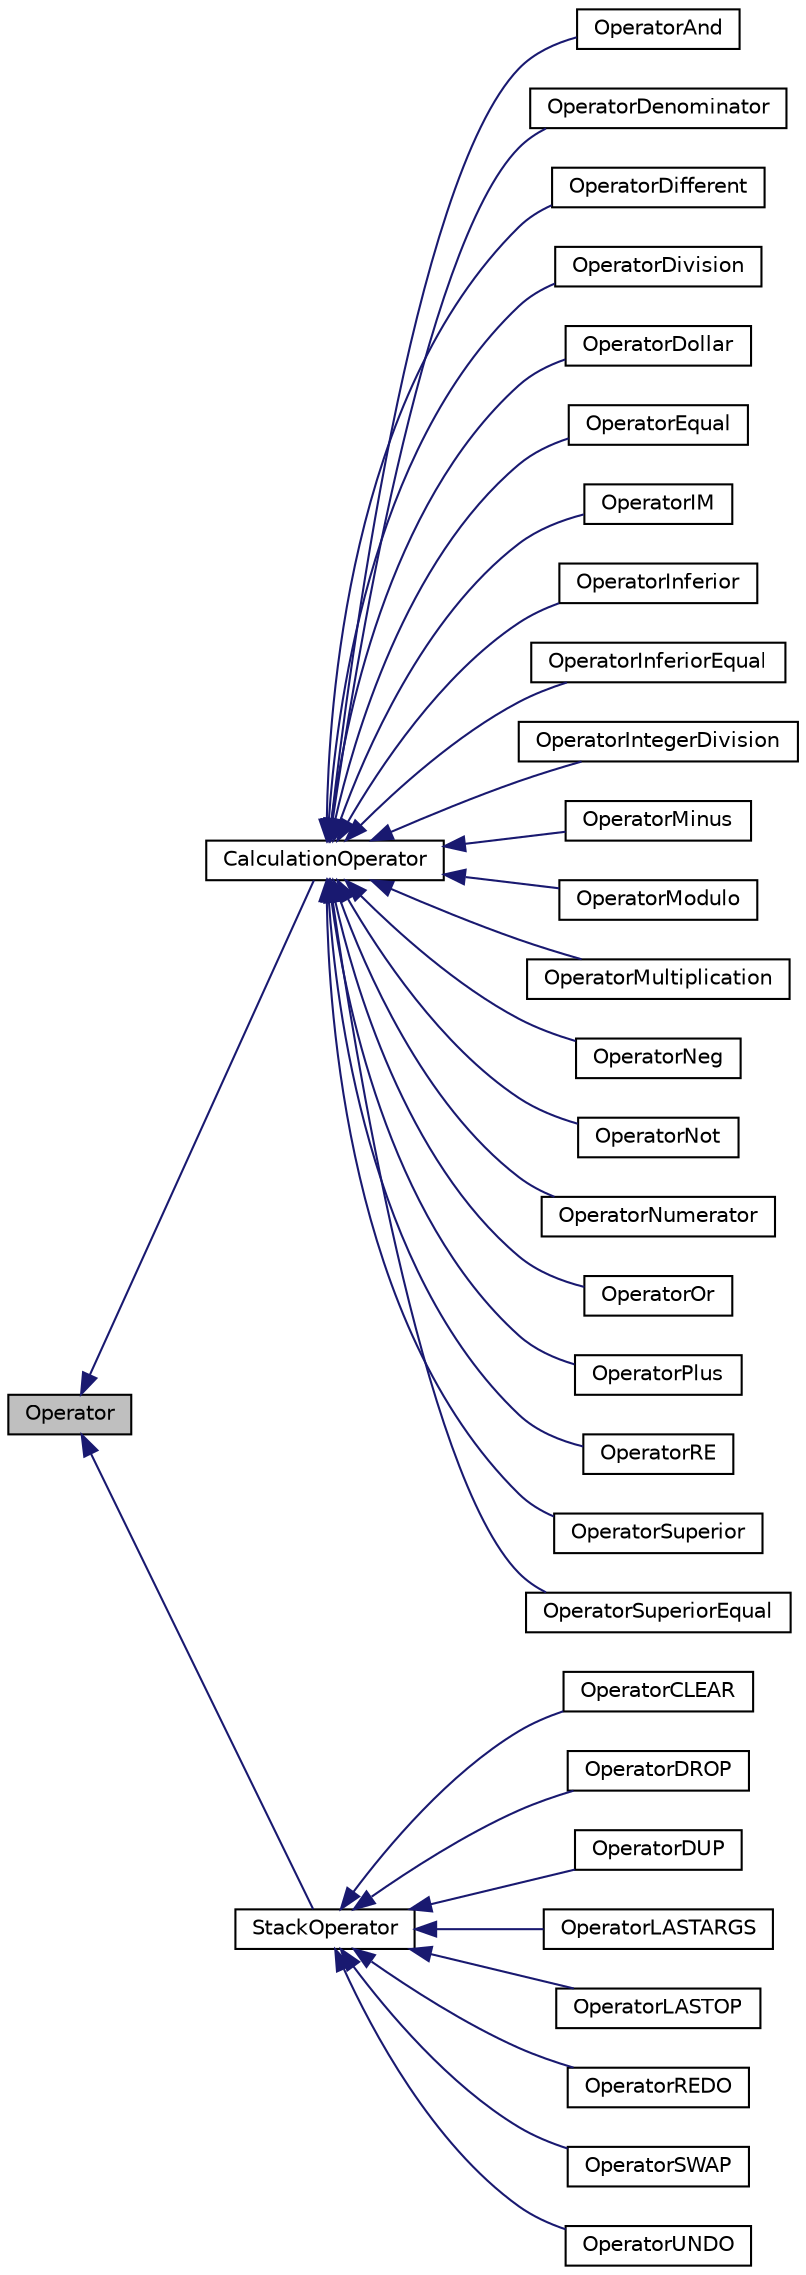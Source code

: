 digraph "Operator"
{
  edge [fontname="Helvetica",fontsize="10",labelfontname="Helvetica",labelfontsize="10"];
  node [fontname="Helvetica",fontsize="10",shape=record];
  rankdir="LR";
  Node1 [label="Operator",height=0.2,width=0.4,color="black", fillcolor="grey75", style="filled", fontcolor="black"];
  Node1 -> Node2 [dir="back",color="midnightblue",fontsize="10",style="solid",fontname="Helvetica"];
  Node2 [label="CalculationOperator",height=0.2,width=0.4,color="black", fillcolor="white", style="filled",URL="$class_calculation_operator.html"];
  Node2 -> Node3 [dir="back",color="midnightblue",fontsize="10",style="solid",fontname="Helvetica"];
  Node3 [label="OperatorAnd",height=0.2,width=0.4,color="black", fillcolor="white", style="filled",URL="$class_operator_and.html"];
  Node2 -> Node4 [dir="back",color="midnightblue",fontsize="10",style="solid",fontname="Helvetica"];
  Node4 [label="OperatorDenominator",height=0.2,width=0.4,color="black", fillcolor="white", style="filled",URL="$class_operator_denominator.html"];
  Node2 -> Node5 [dir="back",color="midnightblue",fontsize="10",style="solid",fontname="Helvetica"];
  Node5 [label="OperatorDifferent",height=0.2,width=0.4,color="black", fillcolor="white", style="filled",URL="$class_operator_different.html"];
  Node2 -> Node6 [dir="back",color="midnightblue",fontsize="10",style="solid",fontname="Helvetica"];
  Node6 [label="OperatorDivision",height=0.2,width=0.4,color="black", fillcolor="white", style="filled",URL="$class_operator_division.html"];
  Node2 -> Node7 [dir="back",color="midnightblue",fontsize="10",style="solid",fontname="Helvetica"];
  Node7 [label="OperatorDollar",height=0.2,width=0.4,color="black", fillcolor="white", style="filled",URL="$class_operator_dollar.html"];
  Node2 -> Node8 [dir="back",color="midnightblue",fontsize="10",style="solid",fontname="Helvetica"];
  Node8 [label="OperatorEqual",height=0.2,width=0.4,color="black", fillcolor="white", style="filled",URL="$class_operator_equal.html"];
  Node2 -> Node9 [dir="back",color="midnightblue",fontsize="10",style="solid",fontname="Helvetica"];
  Node9 [label="OperatorIM",height=0.2,width=0.4,color="black", fillcolor="white", style="filled",URL="$class_operator_i_m.html"];
  Node2 -> Node10 [dir="back",color="midnightblue",fontsize="10",style="solid",fontname="Helvetica"];
  Node10 [label="OperatorInferior",height=0.2,width=0.4,color="black", fillcolor="white", style="filled",URL="$class_operator_inferior.html"];
  Node2 -> Node11 [dir="back",color="midnightblue",fontsize="10",style="solid",fontname="Helvetica"];
  Node11 [label="OperatorInferiorEqual",height=0.2,width=0.4,color="black", fillcolor="white", style="filled",URL="$class_operator_inferior_equal.html"];
  Node2 -> Node12 [dir="back",color="midnightblue",fontsize="10",style="solid",fontname="Helvetica"];
  Node12 [label="OperatorIntegerDivision",height=0.2,width=0.4,color="black", fillcolor="white", style="filled",URL="$class_operator_integer_division.html"];
  Node2 -> Node13 [dir="back",color="midnightblue",fontsize="10",style="solid",fontname="Helvetica"];
  Node13 [label="OperatorMinus",height=0.2,width=0.4,color="black", fillcolor="white", style="filled",URL="$class_operator_minus.html"];
  Node2 -> Node14 [dir="back",color="midnightblue",fontsize="10",style="solid",fontname="Helvetica"];
  Node14 [label="OperatorModulo",height=0.2,width=0.4,color="black", fillcolor="white", style="filled",URL="$class_operator_modulo.html"];
  Node2 -> Node15 [dir="back",color="midnightblue",fontsize="10",style="solid",fontname="Helvetica"];
  Node15 [label="OperatorMultiplication",height=0.2,width=0.4,color="black", fillcolor="white", style="filled",URL="$class_operator_multiplication.html"];
  Node2 -> Node16 [dir="back",color="midnightblue",fontsize="10",style="solid",fontname="Helvetica"];
  Node16 [label="OperatorNeg",height=0.2,width=0.4,color="black", fillcolor="white", style="filled",URL="$class_operator_neg.html"];
  Node2 -> Node17 [dir="back",color="midnightblue",fontsize="10",style="solid",fontname="Helvetica"];
  Node17 [label="OperatorNot",height=0.2,width=0.4,color="black", fillcolor="white", style="filled",URL="$class_operator_not.html"];
  Node2 -> Node18 [dir="back",color="midnightblue",fontsize="10",style="solid",fontname="Helvetica"];
  Node18 [label="OperatorNumerator",height=0.2,width=0.4,color="black", fillcolor="white", style="filled",URL="$class_operator_numerator.html"];
  Node2 -> Node19 [dir="back",color="midnightblue",fontsize="10",style="solid",fontname="Helvetica"];
  Node19 [label="OperatorOr",height=0.2,width=0.4,color="black", fillcolor="white", style="filled",URL="$class_operator_or.html"];
  Node2 -> Node20 [dir="back",color="midnightblue",fontsize="10",style="solid",fontname="Helvetica"];
  Node20 [label="OperatorPlus",height=0.2,width=0.4,color="black", fillcolor="white", style="filled",URL="$class_operator_plus.html"];
  Node2 -> Node21 [dir="back",color="midnightblue",fontsize="10",style="solid",fontname="Helvetica"];
  Node21 [label="OperatorRE",height=0.2,width=0.4,color="black", fillcolor="white", style="filled",URL="$class_operator_r_e.html"];
  Node2 -> Node22 [dir="back",color="midnightblue",fontsize="10",style="solid",fontname="Helvetica"];
  Node22 [label="OperatorSuperior",height=0.2,width=0.4,color="black", fillcolor="white", style="filled",URL="$class_operator_superior.html"];
  Node2 -> Node23 [dir="back",color="midnightblue",fontsize="10",style="solid",fontname="Helvetica"];
  Node23 [label="OperatorSuperiorEqual",height=0.2,width=0.4,color="black", fillcolor="white", style="filled",URL="$class_operator_superior_equal.html"];
  Node1 -> Node24 [dir="back",color="midnightblue",fontsize="10",style="solid",fontname="Helvetica"];
  Node24 [label="StackOperator",height=0.2,width=0.4,color="black", fillcolor="white", style="filled",URL="$class_stack_operator.html",tooltip="Super class for all specific stack operators. "];
  Node24 -> Node25 [dir="back",color="midnightblue",fontsize="10",style="solid",fontname="Helvetica"];
  Node25 [label="OperatorCLEAR",height=0.2,width=0.4,color="black", fillcolor="white", style="filled",URL="$class_operator_c_l_e_a_r.html"];
  Node24 -> Node26 [dir="back",color="midnightblue",fontsize="10",style="solid",fontname="Helvetica"];
  Node26 [label="OperatorDROP",height=0.2,width=0.4,color="black", fillcolor="white", style="filled",URL="$class_operator_d_r_o_p.html"];
  Node24 -> Node27 [dir="back",color="midnightblue",fontsize="10",style="solid",fontname="Helvetica"];
  Node27 [label="OperatorDUP",height=0.2,width=0.4,color="black", fillcolor="white", style="filled",URL="$class_operator_d_u_p.html"];
  Node24 -> Node28 [dir="back",color="midnightblue",fontsize="10",style="solid",fontname="Helvetica"];
  Node28 [label="OperatorLASTARGS",height=0.2,width=0.4,color="black", fillcolor="white", style="filled",URL="$class_operator_l_a_s_t_a_r_g_s.html"];
  Node24 -> Node29 [dir="back",color="midnightblue",fontsize="10",style="solid",fontname="Helvetica"];
  Node29 [label="OperatorLASTOP",height=0.2,width=0.4,color="black", fillcolor="white", style="filled",URL="$class_operator_l_a_s_t_o_p.html"];
  Node24 -> Node30 [dir="back",color="midnightblue",fontsize="10",style="solid",fontname="Helvetica"];
  Node30 [label="OperatorREDO",height=0.2,width=0.4,color="black", fillcolor="white", style="filled",URL="$class_operator_r_e_d_o.html"];
  Node24 -> Node31 [dir="back",color="midnightblue",fontsize="10",style="solid",fontname="Helvetica"];
  Node31 [label="OperatorSWAP",height=0.2,width=0.4,color="black", fillcolor="white", style="filled",URL="$class_operator_s_w_a_p.html"];
  Node24 -> Node32 [dir="back",color="midnightblue",fontsize="10",style="solid",fontname="Helvetica"];
  Node32 [label="OperatorUNDO",height=0.2,width=0.4,color="black", fillcolor="white", style="filled",URL="$class_operator_u_n_d_o.html"];
}
